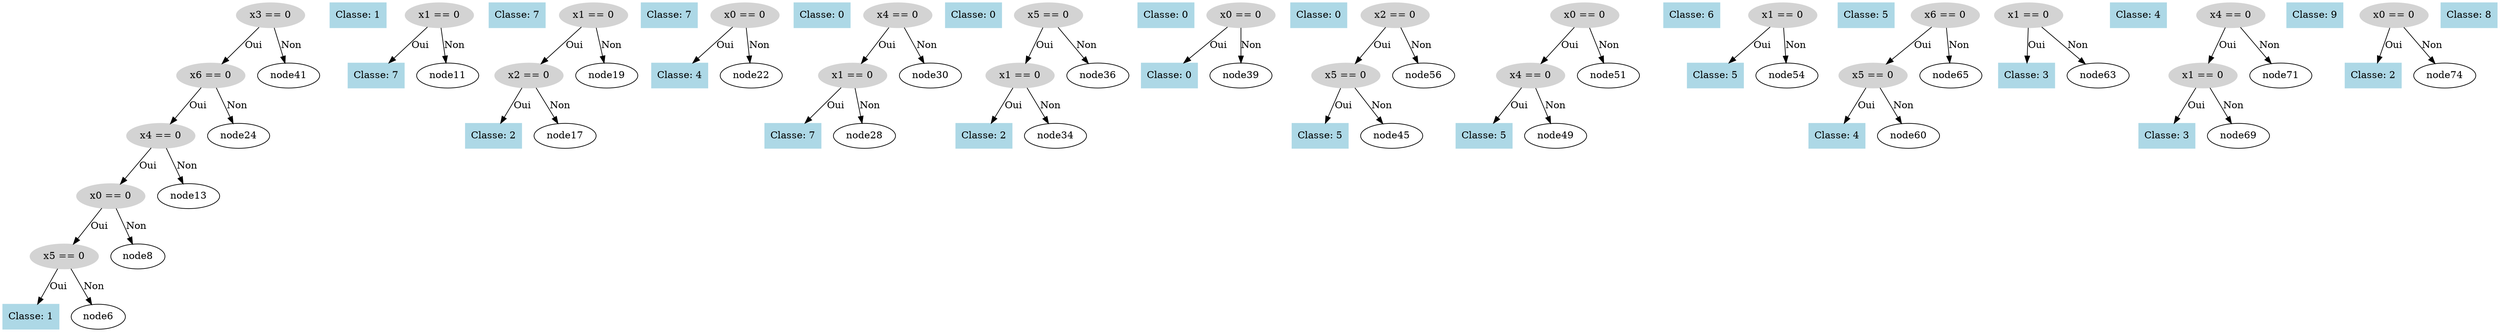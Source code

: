 digraph DecisionTree {
  node0 [label="x3 == 0", shape=ellipse, style=filled, color=lightgray];
  node0 -> node1 [label="Oui"];
  node1 [label="x6 == 0", shape=ellipse, style=filled, color=lightgray];
  node1 -> node2 [label="Oui"];
  node2 [label="x4 == 0", shape=ellipse, style=filled, color=lightgray];
  node2 -> node3 [label="Oui"];
  node3 [label="x0 == 0", shape=ellipse, style=filled, color=lightgray];
  node3 -> node4 [label="Oui"];
  node4 [label="x5 == 0", shape=ellipse, style=filled, color=lightgray];
  node4 -> node5 [label="Oui"];
  node5 [label="Classe: 1", shape=box, style=filled, color=lightblue];
  node4 -> node6 [label="Non"];
  node7 [label="Classe: 1", shape=box, style=filled, color=lightblue];
  node3 -> node8 [label="Non"];
  node9 [label="x1 == 0", shape=ellipse, style=filled, color=lightgray];
  node9 -> node10 [label="Oui"];
  node10 [label="Classe: 7", shape=box, style=filled, color=lightblue];
  node9 -> node11 [label="Non"];
  node12 [label="Classe: 7", shape=box, style=filled, color=lightblue];
  node2 -> node13 [label="Non"];
  node14 [label="x1 == 0", shape=ellipse, style=filled, color=lightgray];
  node14 -> node15 [label="Oui"];
  node15 [label="x2 == 0", shape=ellipse, style=filled, color=lightgray];
  node15 -> node16 [label="Oui"];
  node16 [label="Classe: 2", shape=box, style=filled, color=lightblue];
  node15 -> node17 [label="Non"];
  node18 [label="Classe: 7", shape=box, style=filled, color=lightblue];
  node14 -> node19 [label="Non"];
  node20 [label="x0 == 0", shape=ellipse, style=filled, color=lightgray];
  node20 -> node21 [label="Oui"];
  node21 [label="Classe: 4", shape=box, style=filled, color=lightblue];
  node20 -> node22 [label="Non"];
  node23 [label="Classe: 0", shape=box, style=filled, color=lightblue];
  node1 -> node24 [label="Non"];
  node25 [label="x4 == 0", shape=ellipse, style=filled, color=lightgray];
  node25 -> node26 [label="Oui"];
  node26 [label="x1 == 0", shape=ellipse, style=filled, color=lightgray];
  node26 -> node27 [label="Oui"];
  node27 [label="Classe: 7", shape=box, style=filled, color=lightblue];
  node26 -> node28 [label="Non"];
  node29 [label="Classe: 0", shape=box, style=filled, color=lightblue];
  node25 -> node30 [label="Non"];
  node31 [label="x5 == 0", shape=ellipse, style=filled, color=lightgray];
  node31 -> node32 [label="Oui"];
  node32 [label="x1 == 0", shape=ellipse, style=filled, color=lightgray];
  node32 -> node33 [label="Oui"];
  node33 [label="Classe: 2", shape=box, style=filled, color=lightblue];
  node32 -> node34 [label="Non"];
  node35 [label="Classe: 0", shape=box, style=filled, color=lightblue];
  node31 -> node36 [label="Non"];
  node37 [label="x0 == 0", shape=ellipse, style=filled, color=lightgray];
  node37 -> node38 [label="Oui"];
  node38 [label="Classe: 0", shape=box, style=filled, color=lightblue];
  node37 -> node39 [label="Non"];
  node40 [label="Classe: 0", shape=box, style=filled, color=lightblue];
  node0 -> node41 [label="Non"];
  node42 [label="x2 == 0", shape=ellipse, style=filled, color=lightgray];
  node42 -> node43 [label="Oui"];
  node43 [label="x5 == 0", shape=ellipse, style=filled, color=lightgray];
  node43 -> node44 [label="Oui"];
  node44 [label="Classe: 5", shape=box, style=filled, color=lightblue];
  node43 -> node45 [label="Non"];
  node46 [label="x0 == 0", shape=ellipse, style=filled, color=lightgray];
  node46 -> node47 [label="Oui"];
  node47 [label="x4 == 0", shape=ellipse, style=filled, color=lightgray];
  node47 -> node48 [label="Oui"];
  node48 [label="Classe: 5", shape=box, style=filled, color=lightblue];
  node47 -> node49 [label="Non"];
  node50 [label="Classe: 6", shape=box, style=filled, color=lightblue];
  node46 -> node51 [label="Non"];
  node52 [label="x1 == 0", shape=ellipse, style=filled, color=lightgray];
  node52 -> node53 [label="Oui"];
  node53 [label="Classe: 5", shape=box, style=filled, color=lightblue];
  node52 -> node54 [label="Non"];
  node55 [label="Classe: 5", shape=box, style=filled, color=lightblue];
  node42 -> node56 [label="Non"];
  node57 [label="x6 == 0", shape=ellipse, style=filled, color=lightgray];
  node57 -> node58 [label="Oui"];
  node58 [label="x5 == 0", shape=ellipse, style=filled, color=lightgray];
  node58 -> node59 [label="Oui"];
  node59 [label="Classe: 4", shape=box, style=filled, color=lightblue];
  node58 -> node60 [label="Non"];
  node61 [label="x1 == 0", shape=ellipse, style=filled, color=lightgray];
  node61 -> node62 [label="Oui"];
  node62 [label="Classe: 3", shape=box, style=filled, color=lightblue];
  node61 -> node63 [label="Non"];
  node64 [label="Classe: 4", shape=box, style=filled, color=lightblue];
  node57 -> node65 [label="Non"];
  node66 [label="x4 == 0", shape=ellipse, style=filled, color=lightgray];
  node66 -> node67 [label="Oui"];
  node67 [label="x1 == 0", shape=ellipse, style=filled, color=lightgray];
  node67 -> node68 [label="Oui"];
  node68 [label="Classe: 3", shape=box, style=filled, color=lightblue];
  node67 -> node69 [label="Non"];
  node70 [label="Classe: 9", shape=box, style=filled, color=lightblue];
  node66 -> node71 [label="Non"];
  node72 [label="x0 == 0", shape=ellipse, style=filled, color=lightgray];
  node72 -> node73 [label="Oui"];
  node73 [label="Classe: 2", shape=box, style=filled, color=lightblue];
  node72 -> node74 [label="Non"];
  node75 [label="Classe: 8", shape=box, style=filled, color=lightblue];
}
